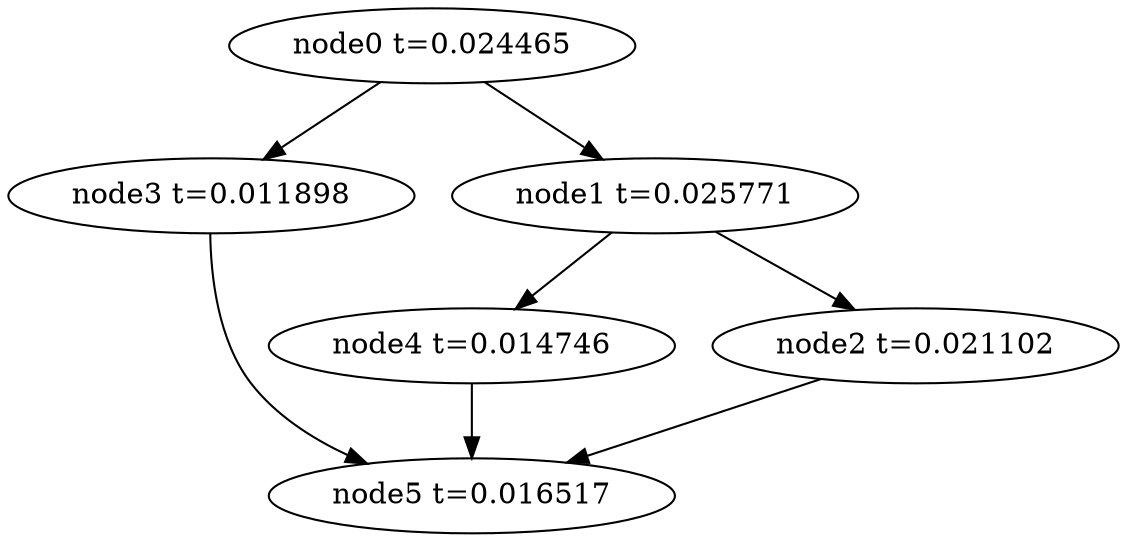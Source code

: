 digraph g{
	node5[label="node5 t=0.016517"]
	node4 -> node5
	node4[label="node4 t=0.014746"];
	node3 -> node5
	node3[label="node3 t=0.011898"];
	node2 -> node5
	node2[label="node2 t=0.021102"];
	node1 -> node4
	node1 -> node2
	node1[label="node1 t=0.025771"];
	node0 -> node3
	node0 -> node1
	node0[label="node0 t=0.024465"];
}
